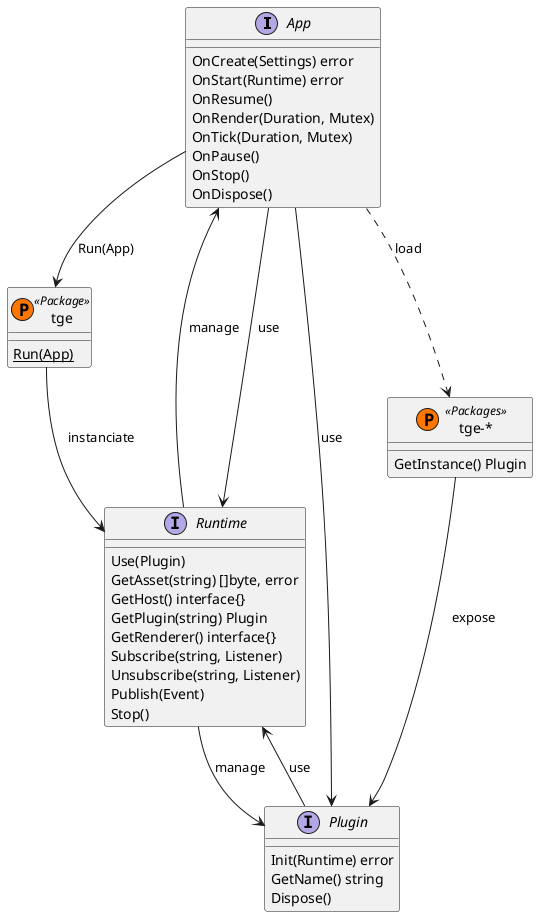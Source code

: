 ```plantuml
@startuml API
' Components
interface App {
    OnCreate(Settings) error
    OnStart(Runtime) error
    OnResume()
    OnRender(Duration, Mutex)
    OnTick(Duration, Mutex)
    OnPause()
    OnStop()
    OnDispose()
}

class tge << (P,#FF7700) Package >> {
    {static} Run(App)
}

interface Runtime {
    Use(Plugin)
    GetAsset(string) []byte, error
    GetHost() interface{}
    GetPlugin(string) Plugin
    GetRenderer() interface{}
    Subscribe(string, Listener)
	Unsubscribe(string, Listener)
    Publish(Event)
    Stop()
}

interface Plugin{    
    Init(Runtime) error
    GetName() string
    Dispose()
}

class "tge-*" << (P,#FF7700) Packages >> {
    GetInstance() Plugin
}

' Relations
App --> tge : Run(App)
tge --> Runtime : instanciate
App <-- Runtime : manage
App --> Runtime : use
App --> Plugin : use

Runtime --> Plugin : manage
Plugin --> Runtime  : use
"tge-*" --> Plugin : expose
App ..> "tge-*" : load

@enduml
```